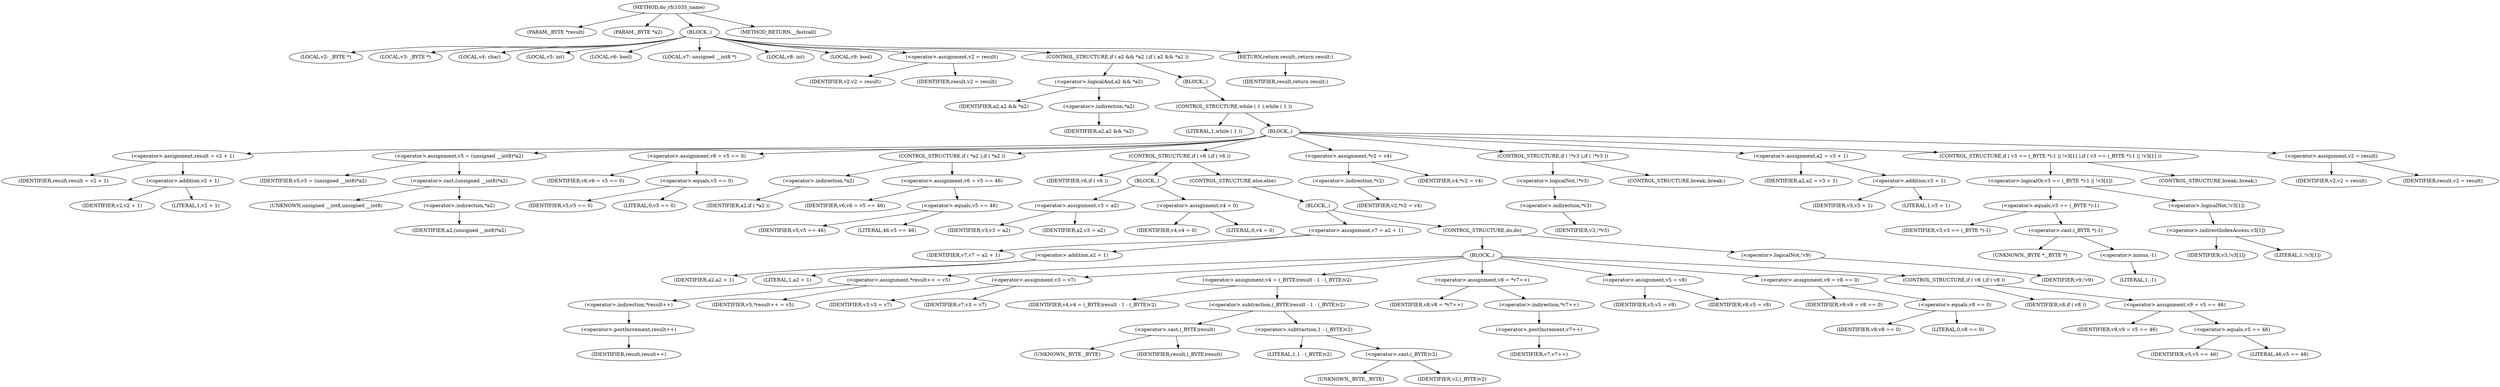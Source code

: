 digraph do_rfc1035_name {  
"1000109" [label = "(METHOD,do_rfc1035_name)" ]
"1000110" [label = "(PARAM,_BYTE *result)" ]
"1000111" [label = "(PARAM,_BYTE *a2)" ]
"1000112" [label = "(BLOCK,,)" ]
"1000113" [label = "(LOCAL,v2: _BYTE *)" ]
"1000114" [label = "(LOCAL,v3: _BYTE *)" ]
"1000115" [label = "(LOCAL,v4: char)" ]
"1000116" [label = "(LOCAL,v5: int)" ]
"1000117" [label = "(LOCAL,v6: bool)" ]
"1000118" [label = "(LOCAL,v7: unsigned __int8 *)" ]
"1000119" [label = "(LOCAL,v8: int)" ]
"1000120" [label = "(LOCAL,v9: bool)" ]
"1000121" [label = "(<operator>.assignment,v2 = result)" ]
"1000122" [label = "(IDENTIFIER,v2,v2 = result)" ]
"1000123" [label = "(IDENTIFIER,result,v2 = result)" ]
"1000124" [label = "(CONTROL_STRUCTURE,if ( a2 && *a2 ),if ( a2 && *a2 ))" ]
"1000125" [label = "(<operator>.logicalAnd,a2 && *a2)" ]
"1000126" [label = "(IDENTIFIER,a2,a2 && *a2)" ]
"1000127" [label = "(<operator>.indirection,*a2)" ]
"1000128" [label = "(IDENTIFIER,a2,a2 && *a2)" ]
"1000129" [label = "(BLOCK,,)" ]
"1000130" [label = "(CONTROL_STRUCTURE,while ( 1 ),while ( 1 ))" ]
"1000131" [label = "(LITERAL,1,while ( 1 ))" ]
"1000132" [label = "(BLOCK,,)" ]
"1000133" [label = "(<operator>.assignment,result = v2 + 1)" ]
"1000134" [label = "(IDENTIFIER,result,result = v2 + 1)" ]
"1000135" [label = "(<operator>.addition,v2 + 1)" ]
"1000136" [label = "(IDENTIFIER,v2,v2 + 1)" ]
"1000137" [label = "(LITERAL,1,v2 + 1)" ]
"1000138" [label = "(<operator>.assignment,v5 = (unsigned __int8)*a2)" ]
"1000139" [label = "(IDENTIFIER,v5,v5 = (unsigned __int8)*a2)" ]
"1000140" [label = "(<operator>.cast,(unsigned __int8)*a2)" ]
"1000141" [label = "(UNKNOWN,unsigned __int8,unsigned __int8)" ]
"1000142" [label = "(<operator>.indirection,*a2)" ]
"1000143" [label = "(IDENTIFIER,a2,(unsigned __int8)*a2)" ]
"1000144" [label = "(<operator>.assignment,v6 = v5 == 0)" ]
"1000145" [label = "(IDENTIFIER,v6,v6 = v5 == 0)" ]
"1000146" [label = "(<operator>.equals,v5 == 0)" ]
"1000147" [label = "(IDENTIFIER,v5,v5 == 0)" ]
"1000148" [label = "(LITERAL,0,v5 == 0)" ]
"1000149" [label = "(CONTROL_STRUCTURE,if ( *a2 ),if ( *a2 ))" ]
"1000150" [label = "(<operator>.indirection,*a2)" ]
"1000151" [label = "(IDENTIFIER,a2,if ( *a2 ))" ]
"1000152" [label = "(<operator>.assignment,v6 = v5 == 46)" ]
"1000153" [label = "(IDENTIFIER,v6,v6 = v5 == 46)" ]
"1000154" [label = "(<operator>.equals,v5 == 46)" ]
"1000155" [label = "(IDENTIFIER,v5,v5 == 46)" ]
"1000156" [label = "(LITERAL,46,v5 == 46)" ]
"1000157" [label = "(CONTROL_STRUCTURE,if ( v6 ),if ( v6 ))" ]
"1000158" [label = "(IDENTIFIER,v6,if ( v6 ))" ]
"1000159" [label = "(BLOCK,,)" ]
"1000160" [label = "(<operator>.assignment,v3 = a2)" ]
"1000161" [label = "(IDENTIFIER,v3,v3 = a2)" ]
"1000162" [label = "(IDENTIFIER,a2,v3 = a2)" ]
"1000163" [label = "(<operator>.assignment,v4 = 0)" ]
"1000164" [label = "(IDENTIFIER,v4,v4 = 0)" ]
"1000165" [label = "(LITERAL,0,v4 = 0)" ]
"1000166" [label = "(CONTROL_STRUCTURE,else,else)" ]
"1000167" [label = "(BLOCK,,)" ]
"1000168" [label = "(<operator>.assignment,v7 = a2 + 1)" ]
"1000169" [label = "(IDENTIFIER,v7,v7 = a2 + 1)" ]
"1000170" [label = "(<operator>.addition,a2 + 1)" ]
"1000171" [label = "(IDENTIFIER,a2,a2 + 1)" ]
"1000172" [label = "(LITERAL,1,a2 + 1)" ]
"1000173" [label = "(CONTROL_STRUCTURE,do,do)" ]
"1000174" [label = "(BLOCK,,)" ]
"1000175" [label = "(<operator>.assignment,*result++ = v5)" ]
"1000176" [label = "(<operator>.indirection,*result++)" ]
"1000177" [label = "(<operator>.postIncrement,result++)" ]
"1000178" [label = "(IDENTIFIER,result,result++)" ]
"1000179" [label = "(IDENTIFIER,v5,*result++ = v5)" ]
"1000180" [label = "(<operator>.assignment,v3 = v7)" ]
"1000181" [label = "(IDENTIFIER,v3,v3 = v7)" ]
"1000182" [label = "(IDENTIFIER,v7,v3 = v7)" ]
"1000183" [label = "(<operator>.assignment,v4 = (_BYTE)result - 1 - (_BYTE)v2)" ]
"1000184" [label = "(IDENTIFIER,v4,v4 = (_BYTE)result - 1 - (_BYTE)v2)" ]
"1000185" [label = "(<operator>.subtraction,(_BYTE)result - 1 - (_BYTE)v2)" ]
"1000186" [label = "(<operator>.cast,(_BYTE)result)" ]
"1000187" [label = "(UNKNOWN,_BYTE,_BYTE)" ]
"1000188" [label = "(IDENTIFIER,result,(_BYTE)result)" ]
"1000189" [label = "(<operator>.subtraction,1 - (_BYTE)v2)" ]
"1000190" [label = "(LITERAL,1,1 - (_BYTE)v2)" ]
"1000191" [label = "(<operator>.cast,(_BYTE)v2)" ]
"1000192" [label = "(UNKNOWN,_BYTE,_BYTE)" ]
"1000193" [label = "(IDENTIFIER,v2,(_BYTE)v2)" ]
"1000194" [label = "(<operator>.assignment,v8 = *v7++)" ]
"1000195" [label = "(IDENTIFIER,v8,v8 = *v7++)" ]
"1000196" [label = "(<operator>.indirection,*v7++)" ]
"1000197" [label = "(<operator>.postIncrement,v7++)" ]
"1000198" [label = "(IDENTIFIER,v7,v7++)" ]
"1000199" [label = "(<operator>.assignment,v5 = v8)" ]
"1000200" [label = "(IDENTIFIER,v5,v5 = v8)" ]
"1000201" [label = "(IDENTIFIER,v8,v5 = v8)" ]
"1000202" [label = "(<operator>.assignment,v9 = v8 == 0)" ]
"1000203" [label = "(IDENTIFIER,v9,v9 = v8 == 0)" ]
"1000204" [label = "(<operator>.equals,v8 == 0)" ]
"1000205" [label = "(IDENTIFIER,v8,v8 == 0)" ]
"1000206" [label = "(LITERAL,0,v8 == 0)" ]
"1000207" [label = "(CONTROL_STRUCTURE,if ( v8 ),if ( v8 ))" ]
"1000208" [label = "(IDENTIFIER,v8,if ( v8 ))" ]
"1000209" [label = "(<operator>.assignment,v9 = v5 == 46)" ]
"1000210" [label = "(IDENTIFIER,v9,v9 = v5 == 46)" ]
"1000211" [label = "(<operator>.equals,v5 == 46)" ]
"1000212" [label = "(IDENTIFIER,v5,v5 == 46)" ]
"1000213" [label = "(LITERAL,46,v5 == 46)" ]
"1000214" [label = "(<operator>.logicalNot,!v9)" ]
"1000215" [label = "(IDENTIFIER,v9,!v9)" ]
"1000216" [label = "(<operator>.assignment,*v2 = v4)" ]
"1000217" [label = "(<operator>.indirection,*v2)" ]
"1000218" [label = "(IDENTIFIER,v2,*v2 = v4)" ]
"1000219" [label = "(IDENTIFIER,v4,*v2 = v4)" ]
"1000220" [label = "(CONTROL_STRUCTURE,if ( !*v3 ),if ( !*v3 ))" ]
"1000221" [label = "(<operator>.logicalNot,!*v3)" ]
"1000222" [label = "(<operator>.indirection,*v3)" ]
"1000223" [label = "(IDENTIFIER,v3,!*v3)" ]
"1000224" [label = "(CONTROL_STRUCTURE,break;,break;)" ]
"1000225" [label = "(<operator>.assignment,a2 = v3 + 1)" ]
"1000226" [label = "(IDENTIFIER,a2,a2 = v3 + 1)" ]
"1000227" [label = "(<operator>.addition,v3 + 1)" ]
"1000228" [label = "(IDENTIFIER,v3,v3 + 1)" ]
"1000229" [label = "(LITERAL,1,v3 + 1)" ]
"1000230" [label = "(CONTROL_STRUCTURE,if ( v3 == (_BYTE *)-1 || !v3[1] ),if ( v3 == (_BYTE *)-1 || !v3[1] ))" ]
"1000231" [label = "(<operator>.logicalOr,v3 == (_BYTE *)-1 || !v3[1])" ]
"1000232" [label = "(<operator>.equals,v3 == (_BYTE *)-1)" ]
"1000233" [label = "(IDENTIFIER,v3,v3 == (_BYTE *)-1)" ]
"1000234" [label = "(<operator>.cast,(_BYTE *)-1)" ]
"1000235" [label = "(UNKNOWN,_BYTE *,_BYTE *)" ]
"1000236" [label = "(<operator>.minus,-1)" ]
"1000237" [label = "(LITERAL,1,-1)" ]
"1000238" [label = "(<operator>.logicalNot,!v3[1])" ]
"1000239" [label = "(<operator>.indirectIndexAccess,v3[1])" ]
"1000240" [label = "(IDENTIFIER,v3,!v3[1])" ]
"1000241" [label = "(LITERAL,1,!v3[1])" ]
"1000242" [label = "(CONTROL_STRUCTURE,break;,break;)" ]
"1000243" [label = "(<operator>.assignment,v2 = result)" ]
"1000244" [label = "(IDENTIFIER,v2,v2 = result)" ]
"1000245" [label = "(IDENTIFIER,result,v2 = result)" ]
"1000246" [label = "(RETURN,return result;,return result;)" ]
"1000247" [label = "(IDENTIFIER,result,return result;)" ]
"1000248" [label = "(METHOD_RETURN,__fastcall)" ]
  "1000109" -> "1000110" 
  "1000109" -> "1000111" 
  "1000109" -> "1000112" 
  "1000109" -> "1000248" 
  "1000112" -> "1000113" 
  "1000112" -> "1000114" 
  "1000112" -> "1000115" 
  "1000112" -> "1000116" 
  "1000112" -> "1000117" 
  "1000112" -> "1000118" 
  "1000112" -> "1000119" 
  "1000112" -> "1000120" 
  "1000112" -> "1000121" 
  "1000112" -> "1000124" 
  "1000112" -> "1000246" 
  "1000121" -> "1000122" 
  "1000121" -> "1000123" 
  "1000124" -> "1000125" 
  "1000124" -> "1000129" 
  "1000125" -> "1000126" 
  "1000125" -> "1000127" 
  "1000127" -> "1000128" 
  "1000129" -> "1000130" 
  "1000130" -> "1000131" 
  "1000130" -> "1000132" 
  "1000132" -> "1000133" 
  "1000132" -> "1000138" 
  "1000132" -> "1000144" 
  "1000132" -> "1000149" 
  "1000132" -> "1000157" 
  "1000132" -> "1000216" 
  "1000132" -> "1000220" 
  "1000132" -> "1000225" 
  "1000132" -> "1000230" 
  "1000132" -> "1000243" 
  "1000133" -> "1000134" 
  "1000133" -> "1000135" 
  "1000135" -> "1000136" 
  "1000135" -> "1000137" 
  "1000138" -> "1000139" 
  "1000138" -> "1000140" 
  "1000140" -> "1000141" 
  "1000140" -> "1000142" 
  "1000142" -> "1000143" 
  "1000144" -> "1000145" 
  "1000144" -> "1000146" 
  "1000146" -> "1000147" 
  "1000146" -> "1000148" 
  "1000149" -> "1000150" 
  "1000149" -> "1000152" 
  "1000150" -> "1000151" 
  "1000152" -> "1000153" 
  "1000152" -> "1000154" 
  "1000154" -> "1000155" 
  "1000154" -> "1000156" 
  "1000157" -> "1000158" 
  "1000157" -> "1000159" 
  "1000157" -> "1000166" 
  "1000159" -> "1000160" 
  "1000159" -> "1000163" 
  "1000160" -> "1000161" 
  "1000160" -> "1000162" 
  "1000163" -> "1000164" 
  "1000163" -> "1000165" 
  "1000166" -> "1000167" 
  "1000167" -> "1000168" 
  "1000167" -> "1000173" 
  "1000168" -> "1000169" 
  "1000168" -> "1000170" 
  "1000170" -> "1000171" 
  "1000170" -> "1000172" 
  "1000173" -> "1000174" 
  "1000173" -> "1000214" 
  "1000174" -> "1000175" 
  "1000174" -> "1000180" 
  "1000174" -> "1000183" 
  "1000174" -> "1000194" 
  "1000174" -> "1000199" 
  "1000174" -> "1000202" 
  "1000174" -> "1000207" 
  "1000175" -> "1000176" 
  "1000175" -> "1000179" 
  "1000176" -> "1000177" 
  "1000177" -> "1000178" 
  "1000180" -> "1000181" 
  "1000180" -> "1000182" 
  "1000183" -> "1000184" 
  "1000183" -> "1000185" 
  "1000185" -> "1000186" 
  "1000185" -> "1000189" 
  "1000186" -> "1000187" 
  "1000186" -> "1000188" 
  "1000189" -> "1000190" 
  "1000189" -> "1000191" 
  "1000191" -> "1000192" 
  "1000191" -> "1000193" 
  "1000194" -> "1000195" 
  "1000194" -> "1000196" 
  "1000196" -> "1000197" 
  "1000197" -> "1000198" 
  "1000199" -> "1000200" 
  "1000199" -> "1000201" 
  "1000202" -> "1000203" 
  "1000202" -> "1000204" 
  "1000204" -> "1000205" 
  "1000204" -> "1000206" 
  "1000207" -> "1000208" 
  "1000207" -> "1000209" 
  "1000209" -> "1000210" 
  "1000209" -> "1000211" 
  "1000211" -> "1000212" 
  "1000211" -> "1000213" 
  "1000214" -> "1000215" 
  "1000216" -> "1000217" 
  "1000216" -> "1000219" 
  "1000217" -> "1000218" 
  "1000220" -> "1000221" 
  "1000220" -> "1000224" 
  "1000221" -> "1000222" 
  "1000222" -> "1000223" 
  "1000225" -> "1000226" 
  "1000225" -> "1000227" 
  "1000227" -> "1000228" 
  "1000227" -> "1000229" 
  "1000230" -> "1000231" 
  "1000230" -> "1000242" 
  "1000231" -> "1000232" 
  "1000231" -> "1000238" 
  "1000232" -> "1000233" 
  "1000232" -> "1000234" 
  "1000234" -> "1000235" 
  "1000234" -> "1000236" 
  "1000236" -> "1000237" 
  "1000238" -> "1000239" 
  "1000239" -> "1000240" 
  "1000239" -> "1000241" 
  "1000243" -> "1000244" 
  "1000243" -> "1000245" 
  "1000246" -> "1000247" 
}
